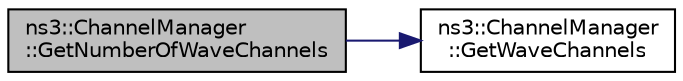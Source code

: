digraph "ns3::ChannelManager::GetNumberOfWaveChannels"
{
  edge [fontname="Helvetica",fontsize="10",labelfontname="Helvetica",labelfontsize="10"];
  node [fontname="Helvetica",fontsize="10",shape=record];
  rankdir="LR";
  Node1 [label="ns3::ChannelManager\l::GetNumberOfWaveChannels",height=0.2,width=0.4,color="black", fillcolor="grey75", style="filled", fontcolor="black"];
  Node1 -> Node2 [color="midnightblue",fontsize="10",style="solid"];
  Node2 [label="ns3::ChannelManager\l::GetWaveChannels",height=0.2,width=0.4,color="black", fillcolor="white", style="filled",URL="$df/d17/classns3_1_1ChannelManager.html#a4b4ce965b76235f8dc9fba47357908c3"];
}
